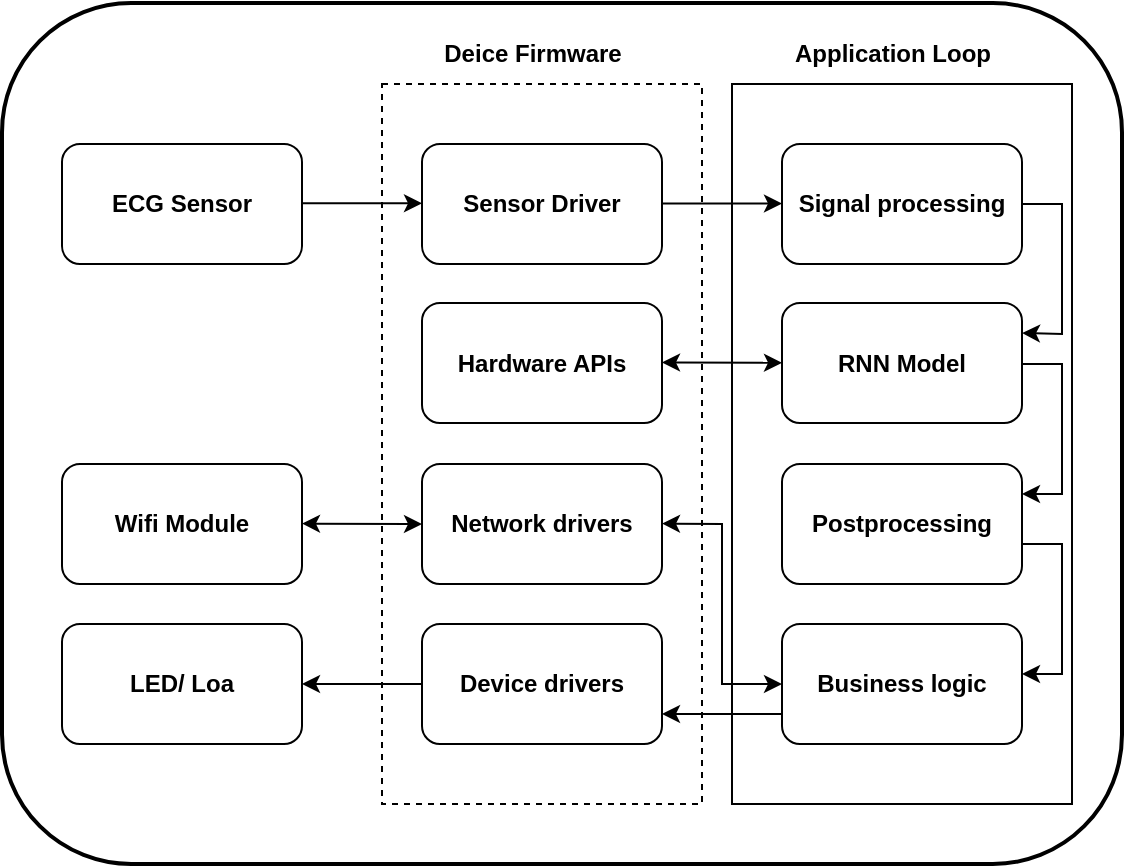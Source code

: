 <mxfile version="24.8.3">
  <diagram name="Page-1" id="dNkhc22jkQrCVvXoA-T7">
    <mxGraphModel grid="1" page="1" gridSize="10" guides="1" tooltips="1" connect="1" arrows="1" fold="1" pageScale="1" pageWidth="850" pageHeight="1100" math="0" shadow="0">
      <root>
        <mxCell id="0" />
        <mxCell id="1" parent="0" />
        <mxCell id="QPUkZC_kvRveKNX7Kwrt-1" value="&lt;b&gt;ECG Sensor&lt;/b&gt;" style="rounded=1;whiteSpace=wrap;html=1;" vertex="1" parent="1">
          <mxGeometry x="120" y="230" width="120" height="60" as="geometry" />
        </mxCell>
        <mxCell id="QPUkZC_kvRveKNX7Kwrt-2" value="" style="rounded=0;whiteSpace=wrap;html=1;dashed=1;" vertex="1" parent="1">
          <mxGeometry x="280" y="200" width="160" height="360" as="geometry" />
        </mxCell>
        <mxCell id="QPUkZC_kvRveKNX7Kwrt-3" value="&lt;b&gt;Wifi Module&lt;/b&gt;" style="rounded=1;whiteSpace=wrap;html=1;" vertex="1" parent="1">
          <mxGeometry x="120" y="390" width="120" height="60" as="geometry" />
        </mxCell>
        <mxCell id="QPUkZC_kvRveKNX7Kwrt-4" value="&lt;b&gt;Sensor Driver&lt;/b&gt;" style="rounded=1;whiteSpace=wrap;html=1;" vertex="1" parent="1">
          <mxGeometry x="300" y="230" width="120" height="60" as="geometry" />
        </mxCell>
        <mxCell id="QPUkZC_kvRveKNX7Kwrt-5" value="&lt;b&gt;Hardware APIs&lt;/b&gt;" style="rounded=1;whiteSpace=wrap;html=1;" vertex="1" parent="1">
          <mxGeometry x="300" y="309.5" width="120" height="60" as="geometry" />
        </mxCell>
        <mxCell id="QPUkZC_kvRveKNX7Kwrt-6" value="&lt;b&gt;Network drivers&lt;/b&gt;" style="rounded=1;whiteSpace=wrap;html=1;" vertex="1" parent="1">
          <mxGeometry x="300" y="390" width="120" height="60" as="geometry" />
        </mxCell>
        <mxCell id="QPUkZC_kvRveKNX7Kwrt-7" value="&lt;b&gt;Signal processing&lt;/b&gt;" style="rounded=1;whiteSpace=wrap;html=1;" vertex="1" parent="1">
          <mxGeometry x="480" y="230" width="120" height="60" as="geometry" />
        </mxCell>
        <mxCell id="QPUkZC_kvRveKNX7Kwrt-8" value="&lt;b&gt;Business logic&lt;/b&gt;" style="rounded=1;whiteSpace=wrap;html=1;" vertex="1" parent="1">
          <mxGeometry x="480" y="470" width="120" height="60" as="geometry" />
        </mxCell>
        <mxCell id="QPUkZC_kvRveKNX7Kwrt-9" value="&lt;b&gt;LED/ Loa&lt;/b&gt;" style="rounded=1;whiteSpace=wrap;html=1;" vertex="1" parent="1">
          <mxGeometry x="120" y="470" width="120" height="60" as="geometry" />
        </mxCell>
        <mxCell id="QPUkZC_kvRveKNX7Kwrt-12" value="" style="endArrow=classic;startArrow=classic;html=1;rounded=0;entryX=0;entryY=0.5;entryDx=0;entryDy=0;" edge="1" parent="1" target="QPUkZC_kvRveKNX7Kwrt-8">
          <mxGeometry width="50" height="50" relative="1" as="geometry">
            <mxPoint x="420" y="419.81" as="sourcePoint" />
            <mxPoint x="460" y="419.81" as="targetPoint" />
            <Array as="points">
              <mxPoint x="420" y="420" />
              <mxPoint x="450" y="420" />
              <mxPoint x="450" y="500" />
            </Array>
          </mxGeometry>
        </mxCell>
        <mxCell id="QPUkZC_kvRveKNX7Kwrt-13" value="" style="endArrow=classic;startArrow=classic;html=1;rounded=0;entryX=0;entryY=0.5;entryDx=0;entryDy=0;" edge="1" parent="1">
          <mxGeometry width="50" height="50" relative="1" as="geometry">
            <mxPoint x="240" y="419.81" as="sourcePoint" />
            <mxPoint x="300" y="420" as="targetPoint" />
            <Array as="points">
              <mxPoint x="240" y="420" />
            </Array>
          </mxGeometry>
        </mxCell>
        <mxCell id="QPUkZC_kvRveKNX7Kwrt-31" value="&lt;b&gt;Device drivers&lt;/b&gt;" style="rounded=1;whiteSpace=wrap;html=1;" vertex="1" parent="1">
          <mxGeometry x="300" y="470" width="120" height="60" as="geometry" />
        </mxCell>
        <mxCell id="QPUkZC_kvRveKNX7Kwrt-32" value="&lt;b&gt;Postprocessing&lt;/b&gt;" style="rounded=1;whiteSpace=wrap;html=1;" vertex="1" parent="1">
          <mxGeometry x="480" y="390" width="120" height="60" as="geometry" />
        </mxCell>
        <mxCell id="QPUkZC_kvRveKNX7Kwrt-33" value="&lt;b&gt;RNN Model&lt;/b&gt;" style="rounded=1;whiteSpace=wrap;html=1;" vertex="1" parent="1">
          <mxGeometry x="480" y="309.5" width="120" height="60" as="geometry" />
        </mxCell>
        <mxCell id="QPUkZC_kvRveKNX7Kwrt-35" value="" style="endArrow=classic;startArrow=classic;html=1;rounded=0;entryX=0;entryY=0.5;entryDx=0;entryDy=0;" edge="1" parent="1">
          <mxGeometry width="50" height="50" relative="1" as="geometry">
            <mxPoint x="420" y="339.23" as="sourcePoint" />
            <mxPoint x="480" y="339.42" as="targetPoint" />
            <Array as="points">
              <mxPoint x="420" y="339.42" />
            </Array>
          </mxGeometry>
        </mxCell>
        <mxCell id="QPUkZC_kvRveKNX7Kwrt-36" value="" style="endArrow=classic;html=1;rounded=0;exitX=0;exitY=0.75;exitDx=0;exitDy=0;entryX=1;entryY=0.75;entryDx=0;entryDy=0;" edge="1" parent="1" source="QPUkZC_kvRveKNX7Kwrt-8" target="QPUkZC_kvRveKNX7Kwrt-31">
          <mxGeometry width="50" height="50" relative="1" as="geometry">
            <mxPoint x="370" y="560" as="sourcePoint" />
            <mxPoint x="420" y="510" as="targetPoint" />
          </mxGeometry>
        </mxCell>
        <mxCell id="QPUkZC_kvRveKNX7Kwrt-37" value="" style="endArrow=classic;html=1;rounded=0;exitX=0;exitY=0.75;exitDx=0;exitDy=0;entryX=1;entryY=0.75;entryDx=0;entryDy=0;" edge="1" parent="1">
          <mxGeometry width="50" height="50" relative="1" as="geometry">
            <mxPoint x="240" y="259.63" as="sourcePoint" />
            <mxPoint x="300" y="259.63" as="targetPoint" />
          </mxGeometry>
        </mxCell>
        <mxCell id="QPUkZC_kvRveKNX7Kwrt-40" value="" style="endArrow=classic;html=1;rounded=0;exitX=0;exitY=0.75;exitDx=0;exitDy=0;entryX=1;entryY=0.75;entryDx=0;entryDy=0;" edge="1" parent="1">
          <mxGeometry width="50" height="50" relative="1" as="geometry">
            <mxPoint x="300" y="500" as="sourcePoint" />
            <mxPoint x="240" y="500" as="targetPoint" />
          </mxGeometry>
        </mxCell>
        <mxCell id="QPUkZC_kvRveKNX7Kwrt-42" value="" style="endArrow=classic;html=1;rounded=0;exitX=0;exitY=0.75;exitDx=0;exitDy=0;entryX=1;entryY=0.75;entryDx=0;entryDy=0;" edge="1" parent="1">
          <mxGeometry width="50" height="50" relative="1" as="geometry">
            <mxPoint x="420" y="259.77" as="sourcePoint" />
            <mxPoint x="480" y="259.77" as="targetPoint" />
          </mxGeometry>
        </mxCell>
        <mxCell id="QPUkZC_kvRveKNX7Kwrt-43" value="" style="endArrow=classic;html=1;rounded=0;entryX=1;entryY=0.25;entryDx=0;entryDy=0;" edge="1" parent="1" target="QPUkZC_kvRveKNX7Kwrt-33">
          <mxGeometry width="50" height="50" relative="1" as="geometry">
            <mxPoint x="600" y="260" as="sourcePoint" />
            <mxPoint x="650" y="210" as="targetPoint" />
            <Array as="points">
              <mxPoint x="620" y="260" />
              <mxPoint x="620" y="325" />
            </Array>
          </mxGeometry>
        </mxCell>
        <mxCell id="QPUkZC_kvRveKNX7Kwrt-44" value="" style="endArrow=classic;html=1;rounded=0;entryX=1;entryY=0.25;entryDx=0;entryDy=0;" edge="1" parent="1">
          <mxGeometry width="50" height="50" relative="1" as="geometry">
            <mxPoint x="600" y="340" as="sourcePoint" />
            <mxPoint x="600" y="405" as="targetPoint" />
            <Array as="points">
              <mxPoint x="620" y="340" />
              <mxPoint x="620" y="405" />
            </Array>
          </mxGeometry>
        </mxCell>
        <mxCell id="QPUkZC_kvRveKNX7Kwrt-45" value="" style="endArrow=classic;html=1;rounded=0;entryX=1;entryY=0.25;entryDx=0;entryDy=0;" edge="1" parent="1">
          <mxGeometry width="50" height="50" relative="1" as="geometry">
            <mxPoint x="600" y="430" as="sourcePoint" />
            <mxPoint x="600" y="495" as="targetPoint" />
            <Array as="points">
              <mxPoint x="620" y="430" />
              <mxPoint x="620" y="495" />
            </Array>
          </mxGeometry>
        </mxCell>
        <mxCell id="QPUkZC_kvRveKNX7Kwrt-46" value="" style="rounded=0;whiteSpace=wrap;html=1;fillColor=none;" vertex="1" parent="1">
          <mxGeometry x="455" y="200" width="170" height="360" as="geometry" />
        </mxCell>
        <mxCell id="QPUkZC_kvRveKNX7Kwrt-47" value="Application Loop" style="text;html=1;align=center;verticalAlign=middle;resizable=0;points=[];autosize=1;strokeColor=none;fillColor=none;fontStyle=1" vertex="1" parent="1">
          <mxGeometry x="480" y="170" width="110" height="30" as="geometry" />
        </mxCell>
        <mxCell id="QPUkZC_kvRveKNX7Kwrt-48" value="Deice Firmware" style="text;html=1;align=center;verticalAlign=middle;resizable=0;points=[];autosize=1;strokeColor=none;fillColor=none;fontStyle=1" vertex="1" parent="1">
          <mxGeometry x="300" y="170" width="110" height="30" as="geometry" />
        </mxCell>
        <mxCell id="QPUkZC_kvRveKNX7Kwrt-50" value="" style="rounded=1;whiteSpace=wrap;html=1;fillColor=none;strokeWidth=2;" vertex="1" parent="1">
          <mxGeometry x="90" y="159.5" width="560" height="430.5" as="geometry" />
        </mxCell>
      </root>
    </mxGraphModel>
  </diagram>
</mxfile>
